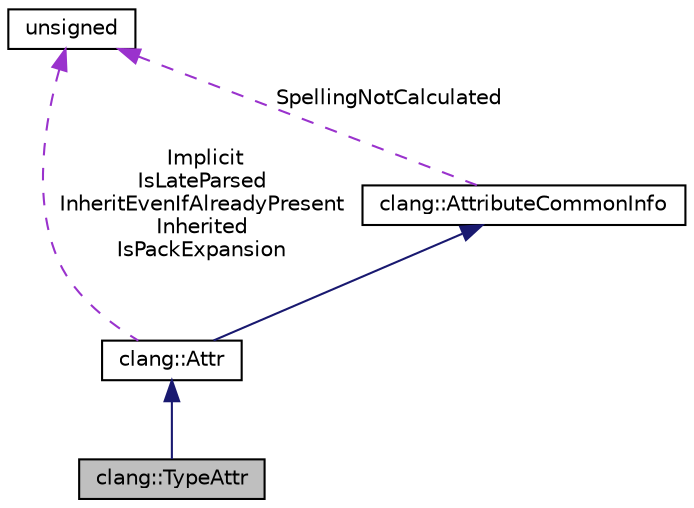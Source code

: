 digraph "clang::TypeAttr"
{
 // LATEX_PDF_SIZE
  bgcolor="transparent";
  edge [fontname="Helvetica",fontsize="10",labelfontname="Helvetica",labelfontsize="10"];
  node [fontname="Helvetica",fontsize="10",shape=record];
  Node1 [label="clang::TypeAttr",height=0.2,width=0.4,color="black", fillcolor="grey75", style="filled", fontcolor="black",tooltip=" "];
  Node2 -> Node1 [dir="back",color="midnightblue",fontsize="10",style="solid",fontname="Helvetica"];
  Node2 [label="clang::Attr",height=0.2,width=0.4,color="black",URL="$classclang_1_1Attr.html",tooltip="Attr - This represents one attribute."];
  Node3 -> Node2 [dir="back",color="midnightblue",fontsize="10",style="solid",fontname="Helvetica"];
  Node3 [label="clang::AttributeCommonInfo",height=0.2,width=0.4,color="black",URL="$classclang_1_1AttributeCommonInfo.html",tooltip=" "];
  Node4 -> Node3 [dir="back",color="darkorchid3",fontsize="10",style="dashed",label=" SpellingNotCalculated" ,fontname="Helvetica"];
  Node4 [label="unsigned",height=0.2,width=0.4,color="black",URL="$classunsigned.html",tooltip=" "];
  Node4 -> Node2 [dir="back",color="darkorchid3",fontsize="10",style="dashed",label=" Implicit\nIsLateParsed\nInheritEvenIfAlreadyPresent\nInherited\nIsPackExpansion" ,fontname="Helvetica"];
}

